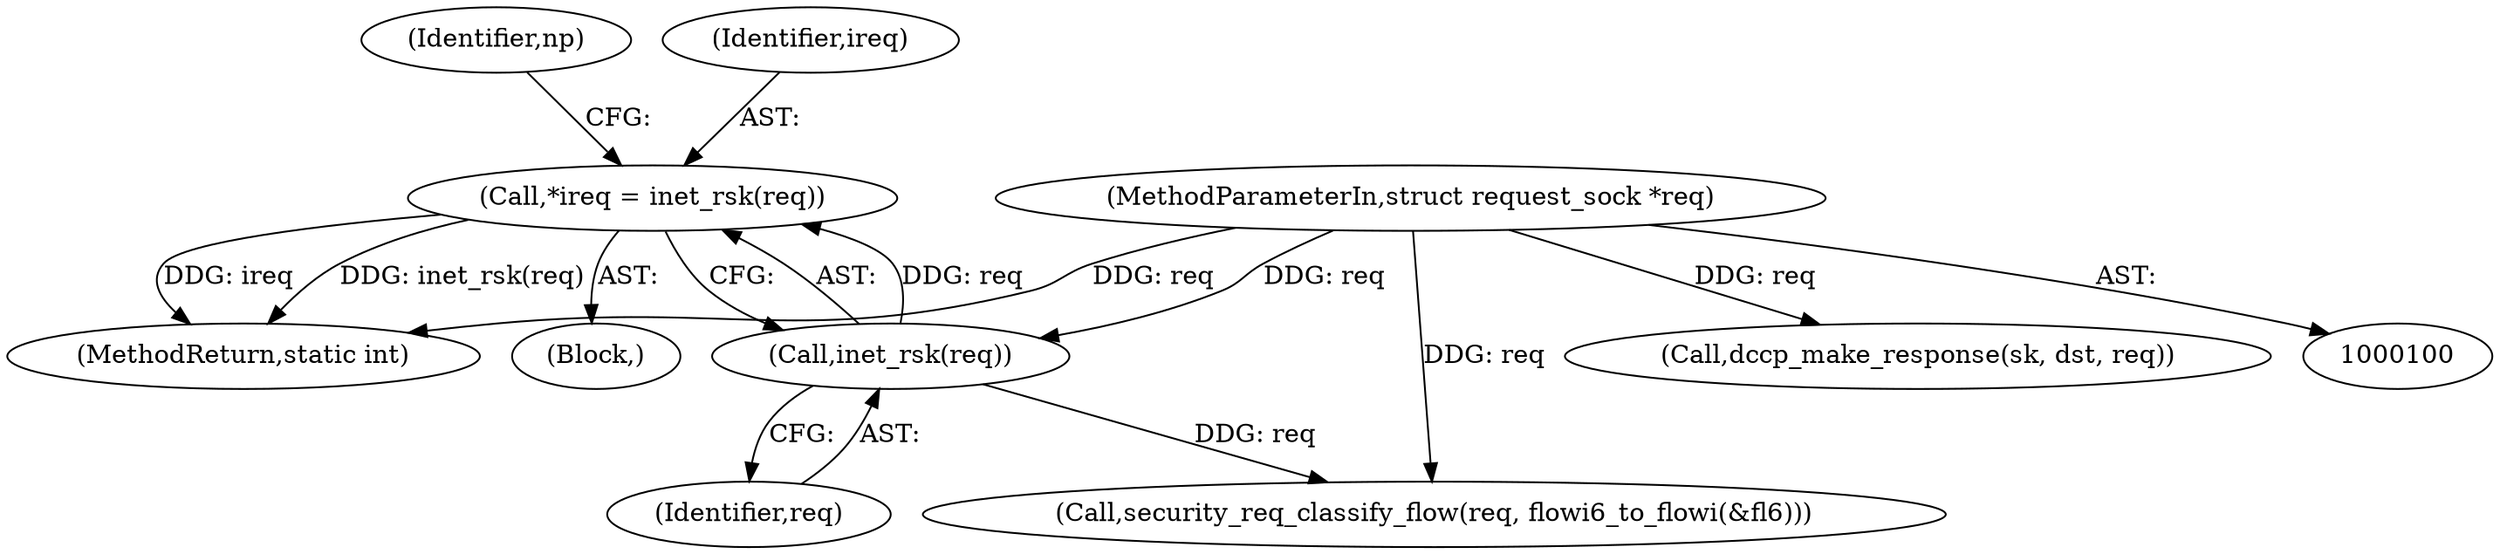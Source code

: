 digraph "0_linux_45f6fad84cc305103b28d73482b344d7f5b76f39_1@pointer" {
"1000105" [label="(Call,*ireq = inet_rsk(req))"];
"1000107" [label="(Call,inet_rsk(req))"];
"1000102" [label="(MethodParameterIn,struct request_sock *req)"];
"1000176" [label="(Call,security_req_classify_flow(req, flowi6_to_flowi(&fl6)))"];
"1000111" [label="(Identifier,np)"];
"1000107" [label="(Call,inet_rsk(req))"];
"1000105" [label="(Call,*ireq = inet_rsk(req))"];
"1000103" [label="(Block,)"];
"1000106" [label="(Identifier,ireq)"];
"1000102" [label="(MethodParameterIn,struct request_sock *req)"];
"1000108" [label="(Identifier,req)"];
"1000269" [label="(MethodReturn,static int)"];
"1000212" [label="(Call,dccp_make_response(sk, dst, req))"];
"1000105" -> "1000103"  [label="AST: "];
"1000105" -> "1000107"  [label="CFG: "];
"1000106" -> "1000105"  [label="AST: "];
"1000107" -> "1000105"  [label="AST: "];
"1000111" -> "1000105"  [label="CFG: "];
"1000105" -> "1000269"  [label="DDG: inet_rsk(req)"];
"1000105" -> "1000269"  [label="DDG: ireq"];
"1000107" -> "1000105"  [label="DDG: req"];
"1000107" -> "1000108"  [label="CFG: "];
"1000108" -> "1000107"  [label="AST: "];
"1000102" -> "1000107"  [label="DDG: req"];
"1000107" -> "1000176"  [label="DDG: req"];
"1000102" -> "1000100"  [label="AST: "];
"1000102" -> "1000269"  [label="DDG: req"];
"1000102" -> "1000176"  [label="DDG: req"];
"1000102" -> "1000212"  [label="DDG: req"];
}
